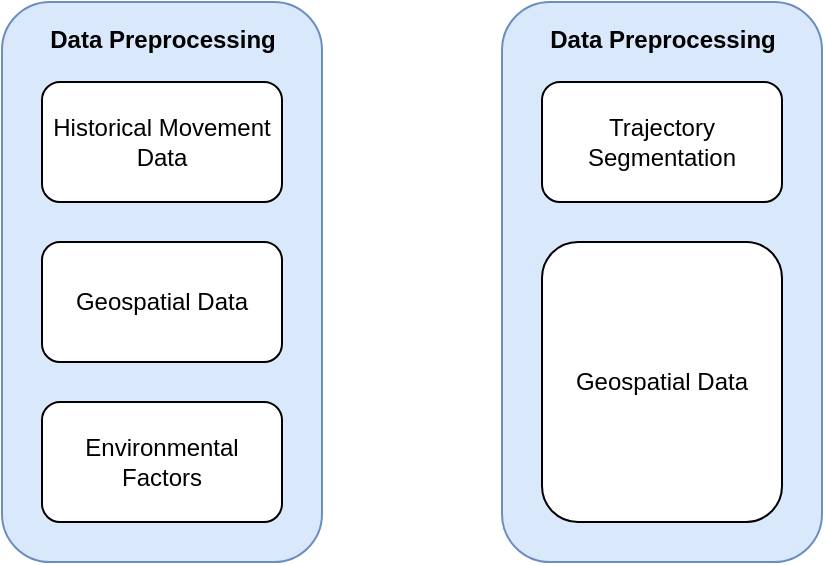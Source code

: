 <mxfile version="25.0.3">
  <diagram name="Page-1" id="49ORgd5MWaSpw11vctz6">
    <mxGraphModel dx="478" dy="238" grid="1" gridSize="10" guides="1" tooltips="1" connect="1" arrows="1" fold="1" page="1" pageScale="1" pageWidth="850" pageHeight="1100" math="0" shadow="0">
      <root>
        <mxCell id="0" />
        <mxCell id="1" parent="0" />
        <mxCell id="K1ECdhQvKXaR6vdDRRL7-1" value="" style="rounded=1;whiteSpace=wrap;html=1;fillColor=#dae8fc;strokeColor=#6c8ebf;" vertex="1" parent="1">
          <mxGeometry x="190" y="160" width="160" height="280" as="geometry" />
        </mxCell>
        <mxCell id="K1ECdhQvKXaR6vdDRRL7-2" value="Historical Movement Data" style="rounded=1;whiteSpace=wrap;html=1;" vertex="1" parent="1">
          <mxGeometry x="210" y="200" width="120" height="60" as="geometry" />
        </mxCell>
        <mxCell id="K1ECdhQvKXaR6vdDRRL7-3" value="Geospatial Data" style="rounded=1;whiteSpace=wrap;html=1;" vertex="1" parent="1">
          <mxGeometry x="210" y="280" width="120" height="60" as="geometry" />
        </mxCell>
        <mxCell id="K1ECdhQvKXaR6vdDRRL7-4" value="Environmental Factors" style="rounded=1;whiteSpace=wrap;html=1;" vertex="1" parent="1">
          <mxGeometry x="210" y="360" width="120" height="60" as="geometry" />
        </mxCell>
        <mxCell id="K1ECdhQvKXaR6vdDRRL7-5" value="Data Preprocessing" style="text;html=1;align=center;verticalAlign=middle;resizable=0;points=[];autosize=1;strokeColor=none;fillColor=none;fontStyle=1" vertex="1" parent="1">
          <mxGeometry x="205" y="164" width="130" height="30" as="geometry" />
        </mxCell>
        <mxCell id="K1ECdhQvKXaR6vdDRRL7-6" value="" style="rounded=1;whiteSpace=wrap;html=1;fillColor=#dae8fc;strokeColor=#6c8ebf;" vertex="1" parent="1">
          <mxGeometry x="440" y="160" width="160" height="280" as="geometry" />
        </mxCell>
        <mxCell id="K1ECdhQvKXaR6vdDRRL7-7" value="Trajectory Segmentation" style="rounded=1;whiteSpace=wrap;html=1;" vertex="1" parent="1">
          <mxGeometry x="460" y="200" width="120" height="60" as="geometry" />
        </mxCell>
        <mxCell id="K1ECdhQvKXaR6vdDRRL7-8" value="Geospatial Data" style="rounded=1;whiteSpace=wrap;html=1;" vertex="1" parent="1">
          <mxGeometry x="460" y="280" width="120" height="140" as="geometry" />
        </mxCell>
        <mxCell id="K1ECdhQvKXaR6vdDRRL7-10" value="Data Preprocessing" style="text;html=1;align=center;verticalAlign=middle;resizable=0;points=[];autosize=1;strokeColor=none;fillColor=none;fontStyle=1" vertex="1" parent="1">
          <mxGeometry x="455" y="164" width="130" height="30" as="geometry" />
        </mxCell>
      </root>
    </mxGraphModel>
  </diagram>
</mxfile>
